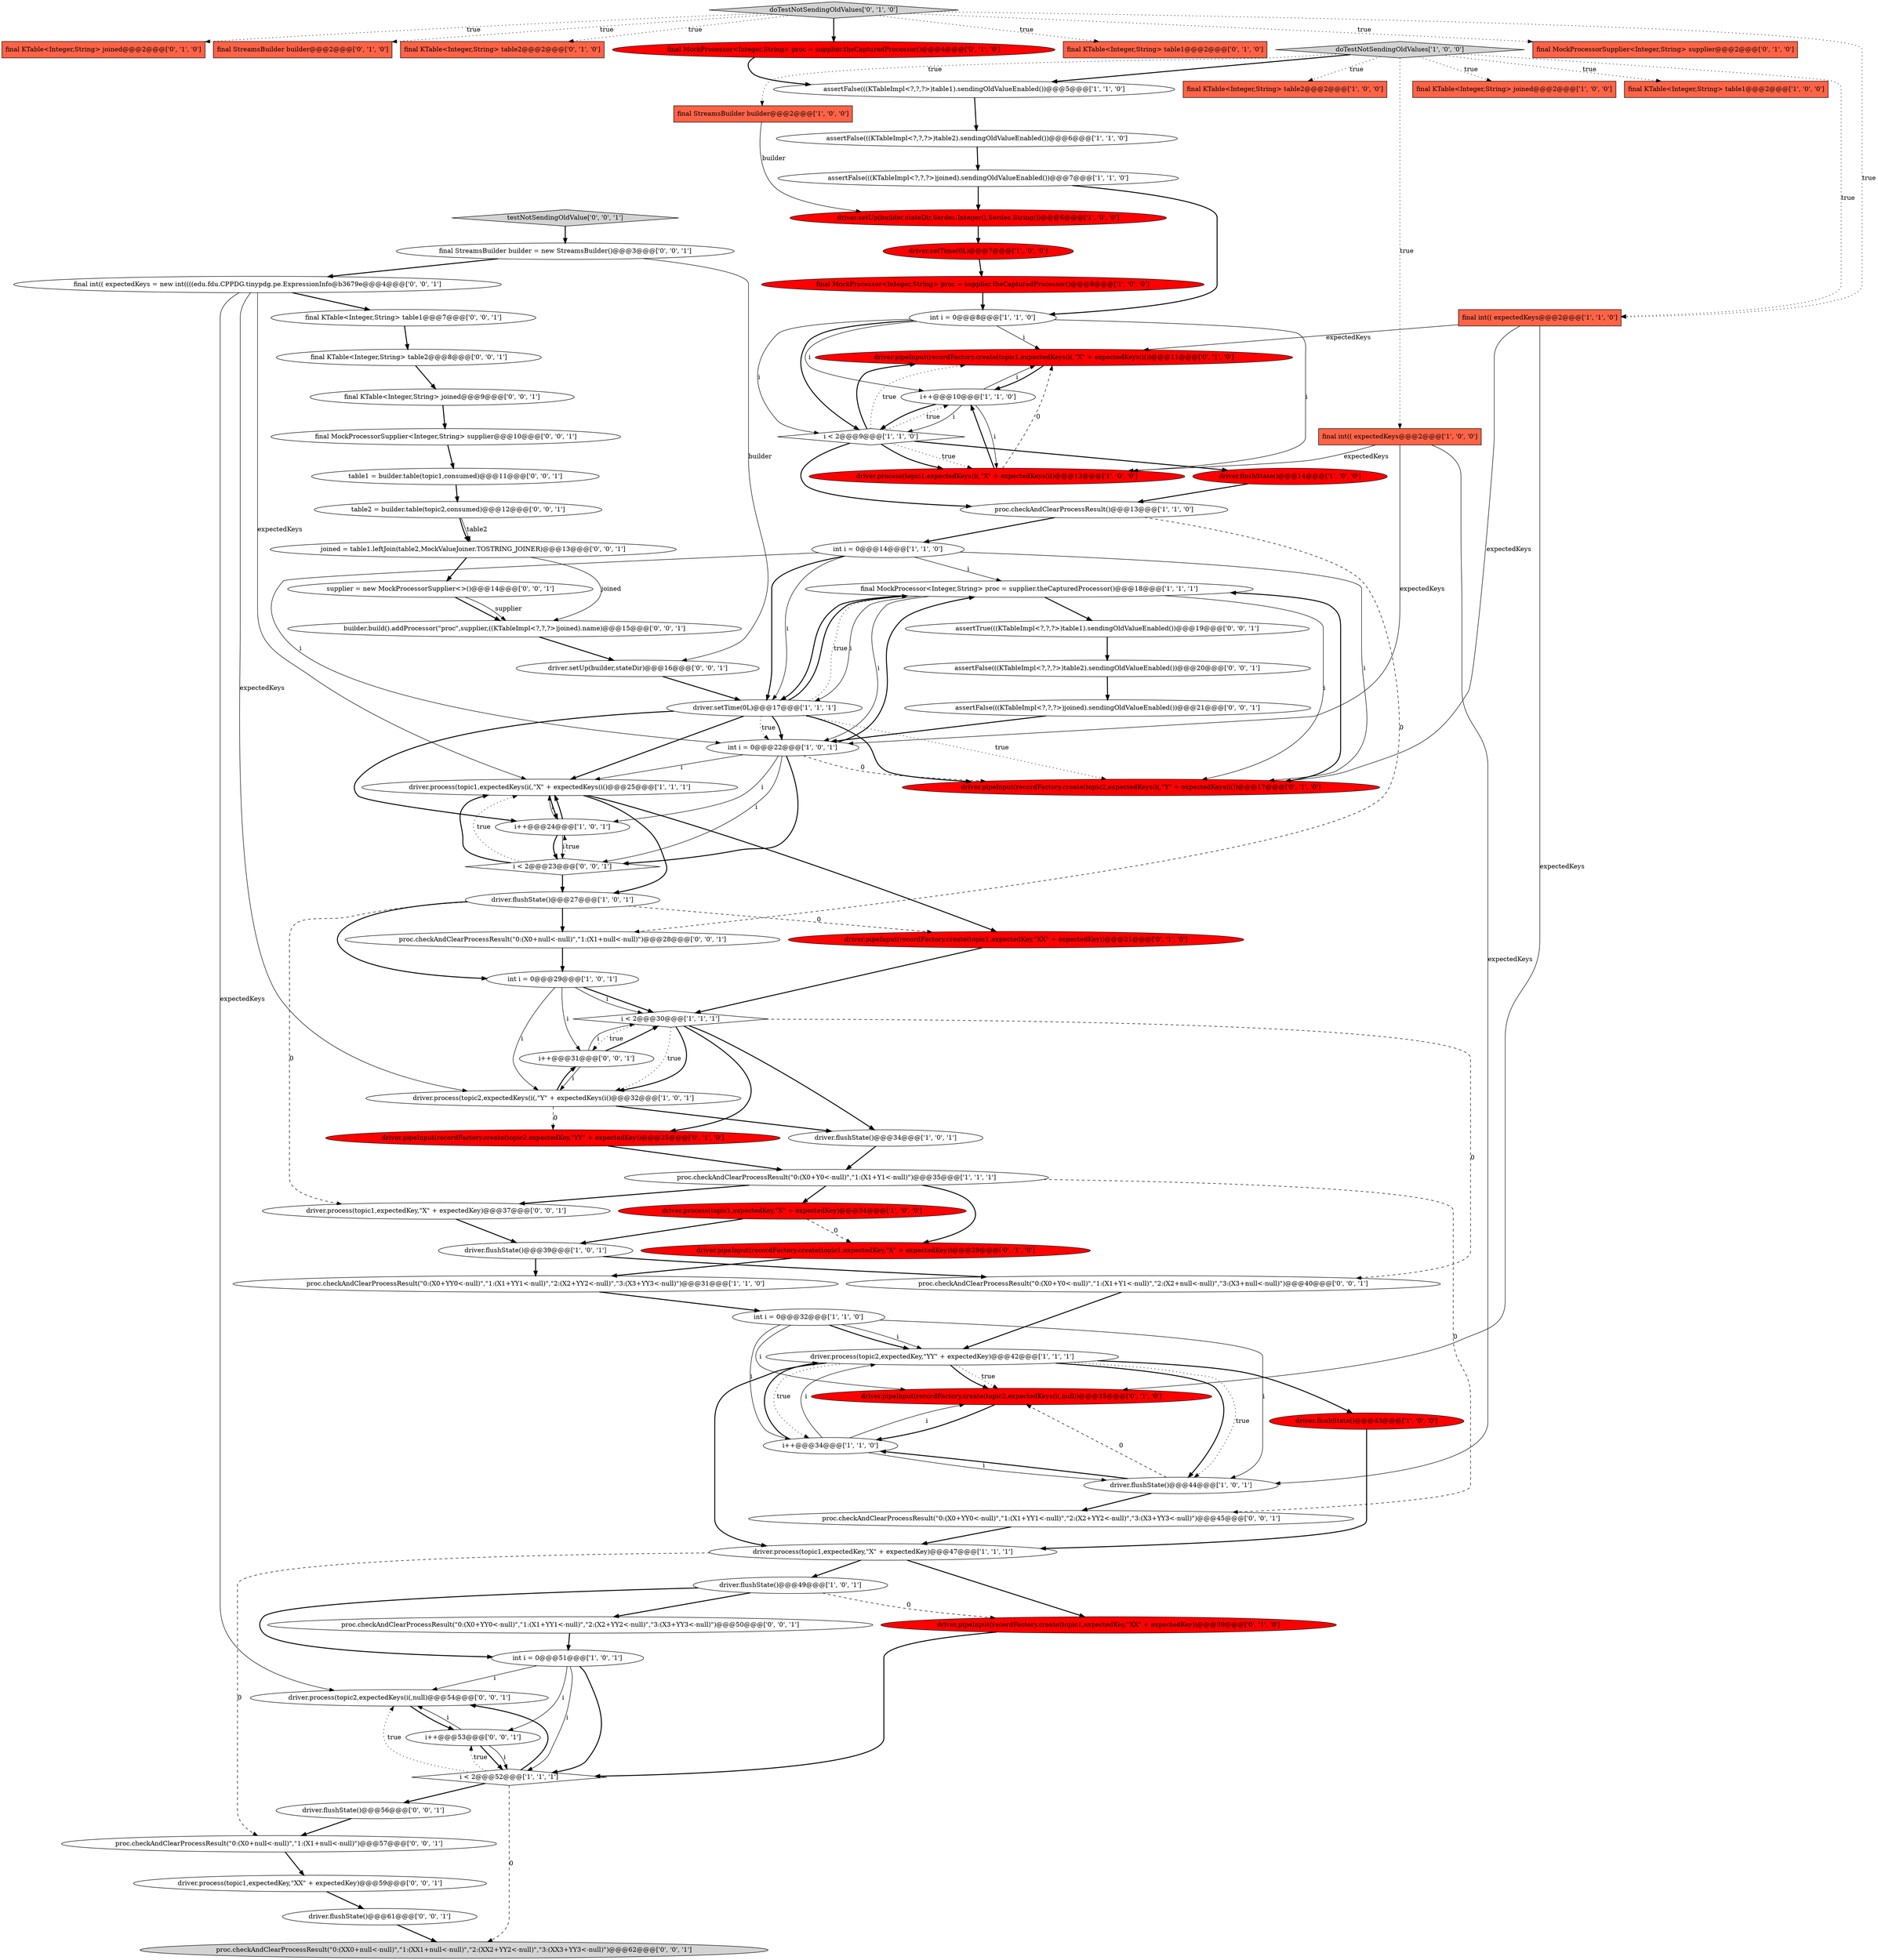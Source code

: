 digraph {
49 [style = filled, label = "final KTable<Integer,String> joined@@@2@@@['0', '1', '0']", fillcolor = tomato, shape = box image = "AAA0AAABBB2BBB"];
31 [style = filled, label = "i < 2@@@30@@@['1', '1', '1']", fillcolor = white, shape = diamond image = "AAA0AAABBB1BBB"];
76 [style = filled, label = "assertFalse(((KTableImpl<?,?,?>)joined).sendingOldValueEnabled())@@@21@@@['0', '0', '1']", fillcolor = white, shape = ellipse image = "AAA0AAABBB3BBB"];
22 [style = filled, label = "int i = 0@@@8@@@['1', '1', '0']", fillcolor = white, shape = ellipse image = "AAA0AAABBB1BBB"];
47 [style = filled, label = "driver.pipeInput(recordFactory.create(topic1,expectedKeys(i(,\"X\" + expectedKeys(i())@@@11@@@['0', '1', '0']", fillcolor = red, shape = ellipse image = "AAA1AAABBB2BBB"];
71 [style = filled, label = "driver.process(topic1,expectedKey,\"XX\" + expectedKey)@@@59@@@['0', '0', '1']", fillcolor = white, shape = ellipse image = "AAA0AAABBB3BBB"];
58 [style = filled, label = "final KTable<Integer,String> joined@@@9@@@['0', '0', '1']", fillcolor = white, shape = ellipse image = "AAA0AAABBB3BBB"];
24 [style = filled, label = "driver.flushState()@@@14@@@['1', '0', '0']", fillcolor = red, shape = ellipse image = "AAA1AAABBB1BBB"];
59 [style = filled, label = "proc.checkAndClearProcessResult(\"0:(X0+Y0<-null)\",\"1:(X1+Y1<-null)\",\"2:(X2+null<-null)\",\"3:(X3+null<-null)\")@@@40@@@['0', '0', '1']", fillcolor = white, shape = ellipse image = "AAA0AAABBB3BBB"];
64 [style = filled, label = "final int(( expectedKeys = new int((((edu.fdu.CPPDG.tinypdg.pe.ExpressionInfo@b3679e@@@4@@@['0', '0', '1']", fillcolor = white, shape = ellipse image = "AAA0AAABBB3BBB"];
34 [style = filled, label = "int i = 0@@@32@@@['1', '1', '0']", fillcolor = white, shape = ellipse image = "AAA0AAABBB1BBB"];
16 [style = filled, label = "final int(( expectedKeys@@@2@@@['1', '0', '0']", fillcolor = tomato, shape = box image = "AAA0AAABBB1BBB"];
77 [style = filled, label = "i++@@@31@@@['0', '0', '1']", fillcolor = white, shape = ellipse image = "AAA0AAABBB3BBB"];
32 [style = filled, label = "int i = 0@@@51@@@['1', '0', '1']", fillcolor = white, shape = ellipse image = "AAA0AAABBB1BBB"];
13 [style = filled, label = "proc.checkAndClearProcessResult()@@@13@@@['1', '1', '0']", fillcolor = white, shape = ellipse image = "AAA0AAABBB1BBB"];
17 [style = filled, label = "final KTable<Integer,String> table2@@@2@@@['1', '0', '0']", fillcolor = tomato, shape = box image = "AAA0AAABBB1BBB"];
33 [style = filled, label = "driver.process(topic1,expectedKey,\"X\" + expectedKey)@@@34@@@['1', '0', '0']", fillcolor = red, shape = ellipse image = "AAA1AAABBB1BBB"];
11 [style = filled, label = "driver.process(topic2,expectedKeys(i(,\"Y\" + expectedKeys(i()@@@32@@@['1', '0', '1']", fillcolor = white, shape = ellipse image = "AAA0AAABBB1BBB"];
45 [style = filled, label = "driver.pipeInput(recordFactory.create(topic1,expectedKey,\"XX\" + expectedKey))@@@21@@@['0', '1', '0']", fillcolor = red, shape = ellipse image = "AAA1AAABBB2BBB"];
40 [style = filled, label = "final MockProcessor<Integer,String> proc = supplier.theCapturedProcessor()@@@18@@@['1', '1', '1']", fillcolor = white, shape = ellipse image = "AAA0AAABBB1BBB"];
69 [style = filled, label = "table2 = builder.table(topic2,consumed)@@@12@@@['0', '0', '1']", fillcolor = white, shape = ellipse image = "AAA0AAABBB3BBB"];
23 [style = filled, label = "i++@@@10@@@['1', '1', '0']", fillcolor = white, shape = ellipse image = "AAA0AAABBB1BBB"];
21 [style = filled, label = "int i = 0@@@29@@@['1', '0', '1']", fillcolor = white, shape = ellipse image = "AAA0AAABBB1BBB"];
8 [style = filled, label = "assertFalse(((KTableImpl<?,?,?>)table1).sendingOldValueEnabled())@@@5@@@['1', '1', '0']", fillcolor = white, shape = ellipse image = "AAA0AAABBB1BBB"];
20 [style = filled, label = "driver.process(topic1,expectedKeys(i(,\"X\" + expectedKeys(i()@@@12@@@['1', '0', '0']", fillcolor = red, shape = ellipse image = "AAA1AAABBB1BBB"];
2 [style = filled, label = "driver.flushState()@@@34@@@['1', '0', '1']", fillcolor = white, shape = ellipse image = "AAA0AAABBB1BBB"];
60 [style = filled, label = "driver.process(topic2,expectedKeys(i(,null)@@@54@@@['0', '0', '1']", fillcolor = white, shape = ellipse image = "AAA0AAABBB3BBB"];
84 [style = filled, label = "driver.flushState()@@@61@@@['0', '0', '1']", fillcolor = white, shape = ellipse image = "AAA0AAABBB3BBB"];
18 [style = filled, label = "assertFalse(((KTableImpl<?,?,?>)table2).sendingOldValueEnabled())@@@6@@@['1', '1', '0']", fillcolor = white, shape = ellipse image = "AAA0AAABBB1BBB"];
67 [style = filled, label = "driver.process(topic1,expectedKey,\"X\" + expectedKey)@@@37@@@['0', '0', '1']", fillcolor = white, shape = ellipse image = "AAA0AAABBB3BBB"];
86 [style = filled, label = "proc.checkAndClearProcessResult(\"0:(X0+YY0<-null)\",\"1:(X1+YY1<-null)\",\"2:(X2+YY2<-null)\",\"3:(X3+YY3<-null)\")@@@45@@@['0', '0', '1']", fillcolor = white, shape = ellipse image = "AAA0AAABBB3BBB"];
14 [style = filled, label = "final KTable<Integer,String> joined@@@2@@@['1', '0', '0']", fillcolor = tomato, shape = box image = "AAA0AAABBB1BBB"];
26 [style = filled, label = "driver.process(topic1,expectedKeys(i(,\"X\" + expectedKeys(i()@@@25@@@['1', '1', '1']", fillcolor = white, shape = ellipse image = "AAA0AAABBB1BBB"];
15 [style = filled, label = "driver.flushState()@@@27@@@['1', '0', '1']", fillcolor = white, shape = ellipse image = "AAA0AAABBB1BBB"];
48 [style = filled, label = "final StreamsBuilder builder@@@2@@@['0', '1', '0']", fillcolor = tomato, shape = box image = "AAA0AAABBB2BBB"];
50 [style = filled, label = "driver.pipeInput(recordFactory.create(topic2,expectedKeys(i(,null))@@@35@@@['0', '1', '0']", fillcolor = red, shape = ellipse image = "AAA1AAABBB2BBB"];
12 [style = filled, label = "driver.setTime(0L)@@@17@@@['1', '1', '1']", fillcolor = white, shape = ellipse image = "AAA0AAABBB1BBB"];
37 [style = filled, label = "final KTable<Integer,String> table1@@@2@@@['1', '0', '0']", fillcolor = tomato, shape = box image = "AAA0AAABBB1BBB"];
80 [style = filled, label = "proc.checkAndClearProcessResult(\"0:(X0+null<-null)\",\"1:(X1+null<-null)\")@@@57@@@['0', '0', '1']", fillcolor = white, shape = ellipse image = "AAA0AAABBB3BBB"];
35 [style = filled, label = "i < 2@@@52@@@['1', '1', '1']", fillcolor = white, shape = diamond image = "AAA0AAABBB1BBB"];
36 [style = filled, label = "driver.flushState()@@@44@@@['1', '0', '1']", fillcolor = white, shape = ellipse image = "AAA0AAABBB1BBB"];
6 [style = filled, label = "driver.flushState()@@@49@@@['1', '0', '1']", fillcolor = white, shape = ellipse image = "AAA0AAABBB1BBB"];
57 [style = filled, label = "driver.setUp(builder,stateDir)@@@16@@@['0', '0', '1']", fillcolor = white, shape = ellipse image = "AAA0AAABBB3BBB"];
27 [style = filled, label = "driver.setTime(0L)@@@7@@@['1', '0', '0']", fillcolor = red, shape = ellipse image = "AAA1AAABBB1BBB"];
61 [style = filled, label = "joined = table1.leftJoin(table2,MockValueJoiner.TOSTRING_JOINER)@@@13@@@['0', '0', '1']", fillcolor = white, shape = ellipse image = "AAA0AAABBB3BBB"];
41 [style = filled, label = "driver.flushState()@@@39@@@['1', '0', '1']", fillcolor = white, shape = ellipse image = "AAA0AAABBB1BBB"];
10 [style = filled, label = "i++@@@24@@@['1', '0', '1']", fillcolor = white, shape = ellipse image = "AAA0AAABBB1BBB"];
1 [style = filled, label = "int i = 0@@@22@@@['1', '0', '1']", fillcolor = white, shape = ellipse image = "AAA0AAABBB1BBB"];
29 [style = filled, label = "assertFalse(((KTableImpl<?,?,?>)joined).sendingOldValueEnabled())@@@7@@@['1', '1', '0']", fillcolor = white, shape = ellipse image = "AAA0AAABBB1BBB"];
51 [style = filled, label = "final KTable<Integer,String> table2@@@2@@@['0', '1', '0']", fillcolor = tomato, shape = box image = "AAA0AAABBB2BBB"];
44 [style = filled, label = "driver.pipeInput(recordFactory.create(topic1,expectedKey,\"X\" + expectedKey))@@@29@@@['0', '1', '0']", fillcolor = red, shape = ellipse image = "AAA1AAABBB2BBB"];
65 [style = filled, label = "final KTable<Integer,String> table2@@@8@@@['0', '0', '1']", fillcolor = white, shape = ellipse image = "AAA0AAABBB3BBB"];
28 [style = filled, label = "driver.process(topic2,expectedKey,\"YY\" + expectedKey)@@@42@@@['1', '1', '1']", fillcolor = white, shape = ellipse image = "AAA0AAABBB1BBB"];
72 [style = filled, label = "i < 2@@@23@@@['0', '0', '1']", fillcolor = white, shape = diamond image = "AAA0AAABBB3BBB"];
0 [style = filled, label = "final StreamsBuilder builder@@@2@@@['1', '0', '0']", fillcolor = tomato, shape = box image = "AAA0AAABBB1BBB"];
78 [style = filled, label = "supplier = new MockProcessorSupplier<>()@@@14@@@['0', '0', '1']", fillcolor = white, shape = ellipse image = "AAA0AAABBB3BBB"];
3 [style = filled, label = "proc.checkAndClearProcessResult(\"0:(X0+YY0<-null)\",\"1:(X1+YY1<-null)\",\"2:(X2+YY2<-null)\",\"3:(X3+YY3<-null)\")@@@31@@@['1', '1', '0']", fillcolor = white, shape = ellipse image = "AAA0AAABBB1BBB"];
73 [style = filled, label = "assertFalse(((KTableImpl<?,?,?>)table2).sendingOldValueEnabled())@@@20@@@['0', '0', '1']", fillcolor = white, shape = ellipse image = "AAA0AAABBB3BBB"];
7 [style = filled, label = "doTestNotSendingOldValues['1', '0', '0']", fillcolor = lightgray, shape = diamond image = "AAA0AAABBB1BBB"];
62 [style = filled, label = "i++@@@53@@@['0', '0', '1']", fillcolor = white, shape = ellipse image = "AAA0AAABBB3BBB"];
25 [style = filled, label = "int i = 0@@@14@@@['1', '1', '0']", fillcolor = white, shape = ellipse image = "AAA0AAABBB1BBB"];
4 [style = filled, label = "i++@@@34@@@['1', '1', '0']", fillcolor = white, shape = ellipse image = "AAA0AAABBB1BBB"];
52 [style = filled, label = "final MockProcessor<Integer,String> proc = supplier.theCapturedProcessor()@@@4@@@['0', '1', '0']", fillcolor = red, shape = ellipse image = "AAA1AAABBB2BBB"];
30 [style = filled, label = "driver.setUp(builder,stateDir,Serdes.Integer(),Serdes.String())@@@6@@@['1', '0', '0']", fillcolor = red, shape = ellipse image = "AAA1AAABBB1BBB"];
74 [style = filled, label = "testNotSendingOldValue['0', '0', '1']", fillcolor = lightgray, shape = diamond image = "AAA0AAABBB3BBB"];
39 [style = filled, label = "driver.flushState()@@@43@@@['1', '0', '0']", fillcolor = red, shape = ellipse image = "AAA1AAABBB1BBB"];
54 [style = filled, label = "final KTable<Integer,String> table1@@@2@@@['0', '1', '0']", fillcolor = tomato, shape = box image = "AAA0AAABBB2BBB"];
38 [style = filled, label = "proc.checkAndClearProcessResult(\"0:(X0+Y0<-null)\",\"1:(X1+Y1<-null)\")@@@35@@@['1', '1', '1']", fillcolor = white, shape = ellipse image = "AAA0AAABBB1BBB"];
81 [style = filled, label = "proc.checkAndClearProcessResult(\"0:(X0+YY0<-null)\",\"1:(X1+YY1<-null)\",\"2:(X2+YY2<-null)\",\"3:(X3+YY3<-null)\")@@@50@@@['0', '0', '1']", fillcolor = white, shape = ellipse image = "AAA0AAABBB3BBB"];
79 [style = filled, label = "driver.flushState()@@@56@@@['0', '0', '1']", fillcolor = white, shape = ellipse image = "AAA0AAABBB3BBB"];
42 [style = filled, label = "final int(( expectedKeys@@@2@@@['1', '1', '0']", fillcolor = tomato, shape = box image = "AAA0AAABBB1BBB"];
53 [style = filled, label = "driver.pipeInput(recordFactory.create(topic2,expectedKeys(i(,\"Y\" + expectedKeys(i())@@@17@@@['0', '1', '0']", fillcolor = red, shape = ellipse image = "AAA1AAABBB2BBB"];
56 [style = filled, label = "driver.pipeInput(recordFactory.create(topic1,expectedKey,\"XX\" + expectedKey))@@@39@@@['0', '1', '0']", fillcolor = red, shape = ellipse image = "AAA1AAABBB2BBB"];
83 [style = filled, label = "final KTable<Integer,String> table1@@@7@@@['0', '0', '1']", fillcolor = white, shape = ellipse image = "AAA0AAABBB3BBB"];
5 [style = filled, label = "driver.process(topic1,expectedKey,\"X\" + expectedKey)@@@47@@@['1', '1', '1']", fillcolor = white, shape = ellipse image = "AAA0AAABBB1BBB"];
66 [style = filled, label = "proc.checkAndClearProcessResult(\"0:(X0+null<-null)\",\"1:(X1+null<-null)\")@@@28@@@['0', '0', '1']", fillcolor = white, shape = ellipse image = "AAA0AAABBB3BBB"];
82 [style = filled, label = "proc.checkAndClearProcessResult(\"0:(XX0+null<-null)\",\"1:(XX1+null<-null)\",\"2:(XX2+YY2<-null)\",\"3:(XX3+YY3<-null)\")@@@62@@@['0', '0', '1']", fillcolor = lightgray, shape = ellipse image = "AAA0AAABBB3BBB"];
19 [style = filled, label = "final MockProcessor<Integer,String> proc = supplier.theCapturedProcessor()@@@8@@@['1', '0', '0']", fillcolor = red, shape = ellipse image = "AAA1AAABBB1BBB"];
85 [style = filled, label = "final MockProcessorSupplier<Integer,String> supplier@@@10@@@['0', '0', '1']", fillcolor = white, shape = ellipse image = "AAA0AAABBB3BBB"];
9 [style = filled, label = "i < 2@@@9@@@['1', '1', '0']", fillcolor = white, shape = diamond image = "AAA0AAABBB1BBB"];
46 [style = filled, label = "doTestNotSendingOldValues['0', '1', '0']", fillcolor = lightgray, shape = diamond image = "AAA0AAABBB2BBB"];
55 [style = filled, label = "driver.pipeInput(recordFactory.create(topic2,expectedKey,\"YY\" + expectedKey))@@@25@@@['0', '1', '0']", fillcolor = red, shape = ellipse image = "AAA1AAABBB2BBB"];
70 [style = filled, label = "table1 = builder.table(topic1,consumed)@@@11@@@['0', '0', '1']", fillcolor = white, shape = ellipse image = "AAA0AAABBB3BBB"];
43 [style = filled, label = "final MockProcessorSupplier<Integer,String> supplier@@@2@@@['0', '1', '0']", fillcolor = tomato, shape = box image = "AAA0AAABBB2BBB"];
68 [style = filled, label = "builder.build().addProcessor(\"proc\",supplier,((KTableImpl<?,?,?>)joined).name)@@@15@@@['0', '0', '1']", fillcolor = white, shape = ellipse image = "AAA0AAABBB3BBB"];
75 [style = filled, label = "final StreamsBuilder builder = new StreamsBuilder()@@@3@@@['0', '0', '1']", fillcolor = white, shape = ellipse image = "AAA0AAABBB3BBB"];
63 [style = filled, label = "assertTrue(((KTableImpl<?,?,?>)table1).sendingOldValueEnabled())@@@19@@@['0', '0', '1']", fillcolor = white, shape = ellipse image = "AAA0AAABBB3BBB"];
32->35 [style = bold, label=""];
12->53 [style = bold, label=""];
52->8 [style = bold, label=""];
61->68 [style = solid, label="joined"];
58->85 [style = bold, label=""];
12->40 [style = dotted, label="true"];
31->59 [style = dashed, label="0"];
70->69 [style = bold, label=""];
38->44 [style = bold, label=""];
29->30 [style = bold, label=""];
26->10 [style = bold, label=""];
15->21 [style = bold, label=""];
28->50 [style = bold, label=""];
40->1 [style = solid, label="i"];
10->72 [style = bold, label=""];
28->50 [style = dotted, label="true"];
45->31 [style = bold, label=""];
7->8 [style = bold, label=""];
72->15 [style = bold, label=""];
86->5 [style = bold, label=""];
32->62 [style = solid, label="i"];
22->9 [style = solid, label="i"];
3->34 [style = bold, label=""];
15->45 [style = dashed, label="0"];
36->86 [style = bold, label=""];
23->9 [style = solid, label="i"];
16->1 [style = solid, label="expectedKeys"];
22->47 [style = solid, label="i"];
12->40 [style = bold, label=""];
63->73 [style = bold, label=""];
12->10 [style = bold, label=""];
21->31 [style = bold, label=""];
64->11 [style = solid, label="expectedKeys"];
46->49 [style = dotted, label="true"];
25->40 [style = solid, label="i"];
62->60 [style = solid, label="i"];
46->48 [style = dotted, label="true"];
26->15 [style = bold, label=""];
40->63 [style = bold, label=""];
7->16 [style = dotted, label="true"];
9->47 [style = bold, label=""];
12->53 [style = dotted, label="true"];
35->79 [style = bold, label=""];
27->19 [style = bold, label=""];
72->10 [style = dotted, label="true"];
73->76 [style = bold, label=""];
20->47 [style = dashed, label="0"];
62->35 [style = solid, label="i"];
4->50 [style = solid, label="i"];
9->24 [style = bold, label=""];
1->53 [style = dashed, label="0"];
4->36 [style = solid, label="i"];
64->26 [style = solid, label="expectedKeys"];
6->32 [style = bold, label=""];
13->25 [style = bold, label=""];
28->5 [style = bold, label=""];
28->36 [style = bold, label=""];
5->80 [style = dashed, label="0"];
33->44 [style = dashed, label="0"];
16->36 [style = solid, label="expectedKeys"];
21->31 [style = solid, label="i"];
25->1 [style = solid, label="i"];
8->18 [style = bold, label=""];
44->3 [style = bold, label=""];
22->9 [style = bold, label=""];
34->4 [style = solid, label="i"];
30->27 [style = bold, label=""];
36->4 [style = bold, label=""];
6->81 [style = bold, label=""];
15->66 [style = bold, label=""];
60->62 [style = bold, label=""];
33->41 [style = bold, label=""];
31->2 [style = bold, label=""];
10->26 [style = bold, label=""];
55->38 [style = bold, label=""];
81->32 [style = bold, label=""];
28->36 [style = dotted, label="true"];
31->11 [style = dotted, label="true"];
16->20 [style = solid, label="expectedKeys"];
12->1 [style = bold, label=""];
75->64 [style = bold, label=""];
77->31 [style = bold, label=""];
41->59 [style = bold, label=""];
31->11 [style = bold, label=""];
7->42 [style = dotted, label="true"];
36->50 [style = dashed, label="0"];
20->23 [style = bold, label=""];
5->6 [style = bold, label=""];
35->62 [style = dotted, label="true"];
57->12 [style = bold, label=""];
46->54 [style = dotted, label="true"];
71->84 [style = bold, label=""];
1->72 [style = bold, label=""];
1->26 [style = solid, label="i"];
1->10 [style = solid, label="i"];
77->11 [style = solid, label="i"];
34->28 [style = solid, label="i"];
21->77 [style = solid, label="i"];
31->77 [style = dotted, label="true"];
59->28 [style = bold, label=""];
38->33 [style = bold, label=""];
78->68 [style = bold, label=""];
7->17 [style = dotted, label="true"];
19->22 [style = bold, label=""];
72->26 [style = bold, label=""];
24->13 [style = bold, label=""];
74->75 [style = bold, label=""];
25->53 [style = solid, label="i"];
61->78 [style = bold, label=""];
23->47 [style = solid, label="i"];
39->5 [style = bold, label=""];
28->39 [style = bold, label=""];
79->80 [style = bold, label=""];
0->30 [style = solid, label="builder"];
32->35 [style = solid, label="i"];
53->40 [style = bold, label=""];
50->4 [style = bold, label=""];
42->47 [style = solid, label="expectedKeys"];
9->20 [style = bold, label=""];
40->12 [style = solid, label="i"];
62->35 [style = bold, label=""];
7->0 [style = dotted, label="true"];
22->23 [style = solid, label="i"];
78->68 [style = solid, label="supplier"];
56->35 [style = bold, label=""];
13->66 [style = dashed, label="0"];
34->28 [style = bold, label=""];
40->12 [style = bold, label=""];
23->20 [style = solid, label="i"];
42->53 [style = solid, label="expectedKeys"];
15->67 [style = dashed, label="0"];
46->51 [style = dotted, label="true"];
32->60 [style = solid, label="i"];
9->23 [style = dotted, label="true"];
66->21 [style = bold, label=""];
38->86 [style = dashed, label="0"];
9->20 [style = dotted, label="true"];
28->4 [style = dotted, label="true"];
11->55 [style = dashed, label="0"];
69->61 [style = solid, label="table2"];
35->60 [style = bold, label=""];
64->60 [style = solid, label="expectedKeys"];
47->23 [style = bold, label=""];
38->67 [style = bold, label=""];
11->77 [style = bold, label=""];
10->26 [style = solid, label="i"];
76->1 [style = bold, label=""];
40->53 [style = solid, label="i"];
75->57 [style = solid, label="builder"];
1->40 [style = bold, label=""];
5->56 [style = bold, label=""];
80->71 [style = bold, label=""];
34->36 [style = solid, label="i"];
41->3 [style = bold, label=""];
12->1 [style = dotted, label="true"];
85->70 [style = bold, label=""];
84->82 [style = bold, label=""];
12->26 [style = bold, label=""];
46->52 [style = bold, label=""];
4->28 [style = solid, label="i"];
11->2 [style = bold, label=""];
4->28 [style = bold, label=""];
34->50 [style = solid, label="i"];
69->61 [style = bold, label=""];
7->37 [style = dotted, label="true"];
72->26 [style = dotted, label="true"];
68->57 [style = bold, label=""];
25->12 [style = solid, label="i"];
22->20 [style = solid, label="i"];
2->38 [style = bold, label=""];
42->50 [style = solid, label="expectedKeys"];
83->65 [style = bold, label=""];
18->29 [style = bold, label=""];
67->41 [style = bold, label=""];
1->72 [style = solid, label="i"];
65->58 [style = bold, label=""];
35->82 [style = dashed, label="0"];
25->12 [style = bold, label=""];
31->55 [style = bold, label=""];
35->60 [style = dotted, label="true"];
46->42 [style = dotted, label="true"];
9->47 [style = dotted, label="true"];
6->56 [style = dashed, label="0"];
64->83 [style = bold, label=""];
26->45 [style = bold, label=""];
29->22 [style = bold, label=""];
46->43 [style = dotted, label="true"];
23->9 [style = bold, label=""];
21->11 [style = solid, label="i"];
77->31 [style = solid, label="i"];
10->72 [style = solid, label="i"];
9->13 [style = bold, label=""];
7->14 [style = dotted, label="true"];
}
